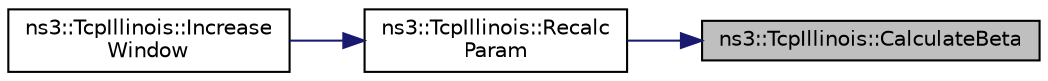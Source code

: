 digraph "ns3::TcpIllinois::CalculateBeta"
{
 // LATEX_PDF_SIZE
  edge [fontname="Helvetica",fontsize="10",labelfontname="Helvetica",labelfontsize="10"];
  node [fontname="Helvetica",fontsize="10",shape=record];
  rankdir="RL";
  Node1 [label="ns3::TcpIllinois::CalculateBeta",height=0.2,width=0.4,color="black", fillcolor="grey75", style="filled", fontcolor="black",tooltip="Calculate multiplicative decrease factor beta."];
  Node1 -> Node2 [dir="back",color="midnightblue",fontsize="10",style="solid",fontname="Helvetica"];
  Node2 [label="ns3::TcpIllinois::Recalc\lParam",height=0.2,width=0.4,color="black", fillcolor="white", style="filled",URL="$classns3_1_1_tcp_illinois.html#a15c2ea39f742b9cb8ae4fe4723059837",tooltip="Recalculate alpha and beta every RTT."];
  Node2 -> Node3 [dir="back",color="midnightblue",fontsize="10",style="solid",fontname="Helvetica"];
  Node3 [label="ns3::TcpIllinois::Increase\lWindow",height=0.2,width=0.4,color="black", fillcolor="white", style="filled",URL="$classns3_1_1_tcp_illinois.html#aed96b4a9fcf68ca3c290e4e7114d13c7",tooltip="Adjust cwnd following Illinois congestion avoidance algorithm."];
}
